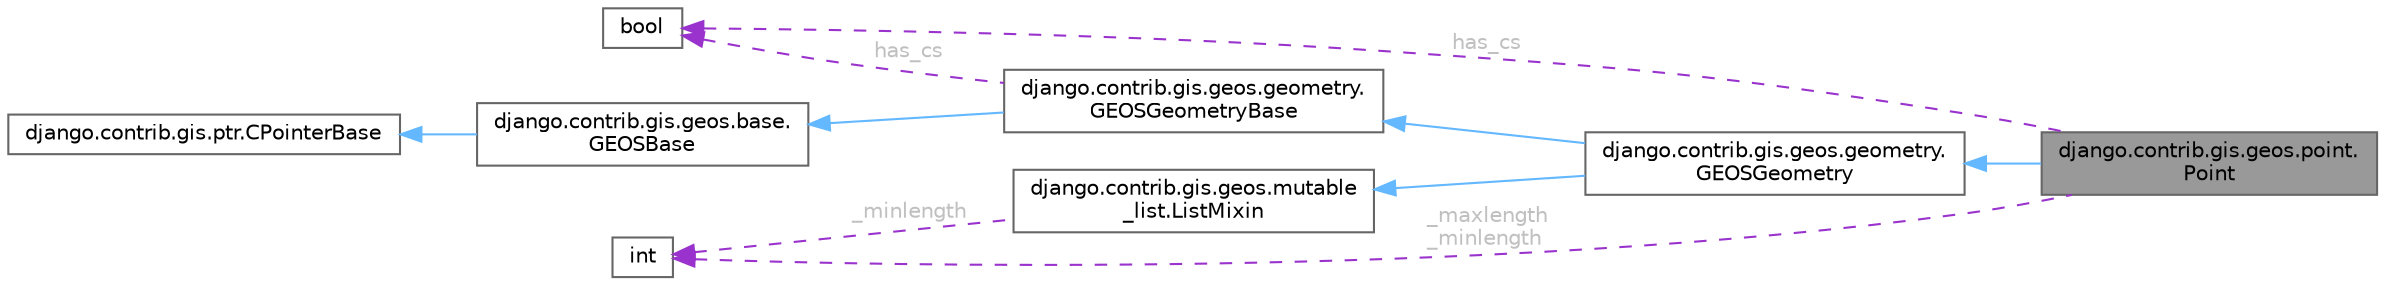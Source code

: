 digraph "django.contrib.gis.geos.point.Point"
{
 // LATEX_PDF_SIZE
  bgcolor="transparent";
  edge [fontname=Helvetica,fontsize=10,labelfontname=Helvetica,labelfontsize=10];
  node [fontname=Helvetica,fontsize=10,shape=box,height=0.2,width=0.4];
  rankdir="LR";
  Node1 [id="Node000001",label="django.contrib.gis.geos.point.\lPoint",height=0.2,width=0.4,color="gray40", fillcolor="grey60", style="filled", fontcolor="black",tooltip=" "];
  Node2 -> Node1 [id="edge10_Node000001_Node000002",dir="back",color="steelblue1",style="solid",tooltip=" "];
  Node2 [id="Node000002",label="django.contrib.gis.geos.geometry.\lGEOSGeometry",height=0.2,width=0.4,color="gray40", fillcolor="white", style="filled",URL="$classdjango_1_1contrib_1_1gis_1_1geos_1_1geometry_1_1GEOSGeometry.html",tooltip=" "];
  Node3 -> Node2 [id="edge11_Node000002_Node000003",dir="back",color="steelblue1",style="solid",tooltip=" "];
  Node3 [id="Node000003",label="django.contrib.gis.geos.geometry.\lGEOSGeometryBase",height=0.2,width=0.4,color="gray40", fillcolor="white", style="filled",URL="$classdjango_1_1contrib_1_1gis_1_1geos_1_1geometry_1_1GEOSGeometryBase.html",tooltip=" "];
  Node4 -> Node3 [id="edge12_Node000003_Node000004",dir="back",color="steelblue1",style="solid",tooltip=" "];
  Node4 [id="Node000004",label="django.contrib.gis.geos.base.\lGEOSBase",height=0.2,width=0.4,color="gray40", fillcolor="white", style="filled",URL="$classdjango_1_1contrib_1_1gis_1_1geos_1_1base_1_1GEOSBase.html",tooltip=" "];
  Node5 -> Node4 [id="edge13_Node000004_Node000005",dir="back",color="steelblue1",style="solid",tooltip=" "];
  Node5 [id="Node000005",label="django.contrib.gis.ptr.CPointerBase",height=0.2,width=0.4,color="gray40", fillcolor="white", style="filled",URL="$classdjango_1_1contrib_1_1gis_1_1ptr_1_1CPointerBase.html",tooltip=" "];
  Node6 -> Node3 [id="edge14_Node000003_Node000006",dir="back",color="darkorchid3",style="dashed",tooltip=" ",label=" has_cs",fontcolor="grey" ];
  Node6 [id="Node000006",label="bool",height=0.2,width=0.4,color="gray40", fillcolor="white", style="filled",tooltip=" "];
  Node7 -> Node2 [id="edge15_Node000002_Node000007",dir="back",color="steelblue1",style="solid",tooltip=" "];
  Node7 [id="Node000007",label="django.contrib.gis.geos.mutable\l_list.ListMixin",height=0.2,width=0.4,color="gray40", fillcolor="white", style="filled",URL="$classdjango_1_1contrib_1_1gis_1_1geos_1_1mutable__list_1_1ListMixin.html",tooltip=" "];
  Node8 -> Node7 [id="edge16_Node000007_Node000008",dir="back",color="darkorchid3",style="dashed",tooltip=" ",label=" _minlength",fontcolor="grey" ];
  Node8 [id="Node000008",label="int",height=0.2,width=0.4,color="gray40", fillcolor="white", style="filled",tooltip=" "];
  Node8 -> Node1 [id="edge17_Node000001_Node000008",dir="back",color="darkorchid3",style="dashed",tooltip=" ",label=" _maxlength\n_minlength",fontcolor="grey" ];
  Node6 -> Node1 [id="edge18_Node000001_Node000006",dir="back",color="darkorchid3",style="dashed",tooltip=" ",label=" has_cs",fontcolor="grey" ];
}
